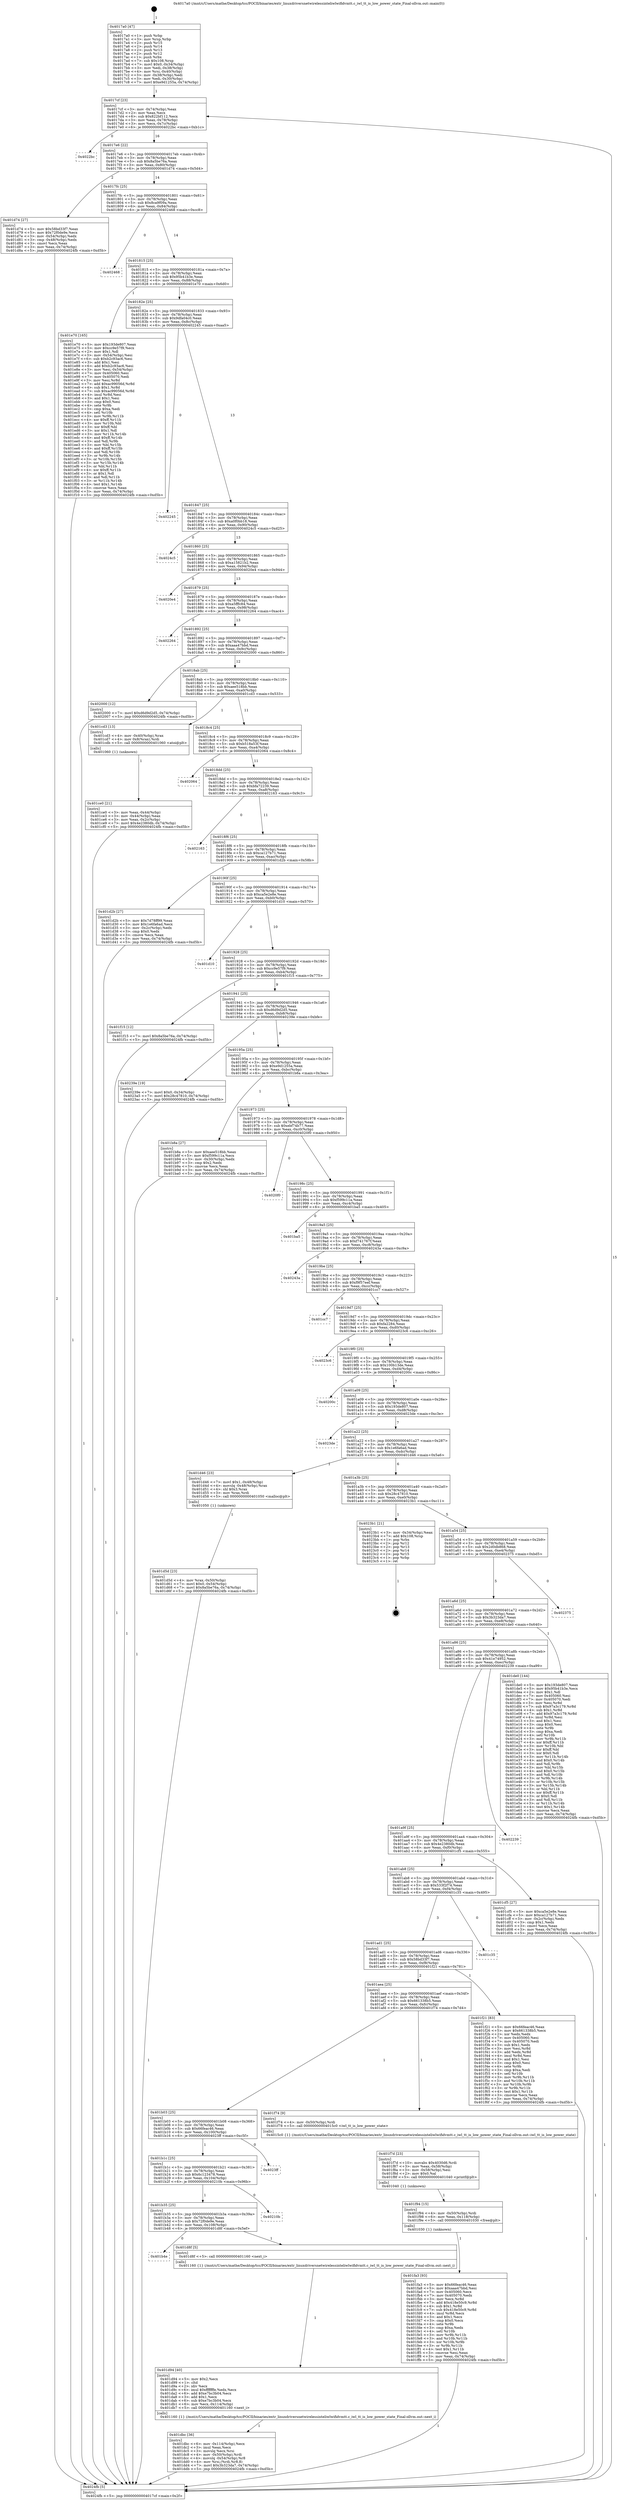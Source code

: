 digraph "0x4017a0" {
  label = "0x4017a0 (/mnt/c/Users/mathe/Desktop/tcc/POCII/binaries/extr_linuxdriversnetwirelessinteliwlwifidvmtt.c_iwl_tt_is_low_power_state_Final-ollvm.out::main(0))"
  labelloc = "t"
  node[shape=record]

  Entry [label="",width=0.3,height=0.3,shape=circle,fillcolor=black,style=filled]
  "0x4017cf" [label="{
     0x4017cf [23]\l
     | [instrs]\l
     &nbsp;&nbsp;0x4017cf \<+3\>: mov -0x74(%rbp),%eax\l
     &nbsp;&nbsp;0x4017d2 \<+2\>: mov %eax,%ecx\l
     &nbsp;&nbsp;0x4017d4 \<+6\>: sub $0x822bf112,%ecx\l
     &nbsp;&nbsp;0x4017da \<+3\>: mov %eax,-0x78(%rbp)\l
     &nbsp;&nbsp;0x4017dd \<+3\>: mov %ecx,-0x7c(%rbp)\l
     &nbsp;&nbsp;0x4017e0 \<+6\>: je 00000000004022bc \<main+0xb1c\>\l
  }"]
  "0x4022bc" [label="{
     0x4022bc\l
  }", style=dashed]
  "0x4017e6" [label="{
     0x4017e6 [22]\l
     | [instrs]\l
     &nbsp;&nbsp;0x4017e6 \<+5\>: jmp 00000000004017eb \<main+0x4b\>\l
     &nbsp;&nbsp;0x4017eb \<+3\>: mov -0x78(%rbp),%eax\l
     &nbsp;&nbsp;0x4017ee \<+5\>: sub $0x8a5be76a,%eax\l
     &nbsp;&nbsp;0x4017f3 \<+3\>: mov %eax,-0x80(%rbp)\l
     &nbsp;&nbsp;0x4017f6 \<+6\>: je 0000000000401d74 \<main+0x5d4\>\l
  }"]
  Exit [label="",width=0.3,height=0.3,shape=circle,fillcolor=black,style=filled,peripheries=2]
  "0x401d74" [label="{
     0x401d74 [27]\l
     | [instrs]\l
     &nbsp;&nbsp;0x401d74 \<+5\>: mov $0x58bd33f7,%eax\l
     &nbsp;&nbsp;0x401d79 \<+5\>: mov $0x72f0de9e,%ecx\l
     &nbsp;&nbsp;0x401d7e \<+3\>: mov -0x54(%rbp),%edx\l
     &nbsp;&nbsp;0x401d81 \<+3\>: cmp -0x48(%rbp),%edx\l
     &nbsp;&nbsp;0x401d84 \<+3\>: cmovl %ecx,%eax\l
     &nbsp;&nbsp;0x401d87 \<+3\>: mov %eax,-0x74(%rbp)\l
     &nbsp;&nbsp;0x401d8a \<+5\>: jmp 00000000004024fb \<main+0xd5b\>\l
  }"]
  "0x4017fc" [label="{
     0x4017fc [25]\l
     | [instrs]\l
     &nbsp;&nbsp;0x4017fc \<+5\>: jmp 0000000000401801 \<main+0x61\>\l
     &nbsp;&nbsp;0x401801 \<+3\>: mov -0x78(%rbp),%eax\l
     &nbsp;&nbsp;0x401804 \<+5\>: sub $0x8ca9f09a,%eax\l
     &nbsp;&nbsp;0x401809 \<+6\>: mov %eax,-0x84(%rbp)\l
     &nbsp;&nbsp;0x40180f \<+6\>: je 0000000000402468 \<main+0xcc8\>\l
  }"]
  "0x401fa3" [label="{
     0x401fa3 [93]\l
     | [instrs]\l
     &nbsp;&nbsp;0x401fa3 \<+5\>: mov $0x66feac46,%eax\l
     &nbsp;&nbsp;0x401fa8 \<+5\>: mov $0xaaa47bbd,%esi\l
     &nbsp;&nbsp;0x401fad \<+7\>: mov 0x405060,%ecx\l
     &nbsp;&nbsp;0x401fb4 \<+7\>: mov 0x405070,%edx\l
     &nbsp;&nbsp;0x401fbb \<+3\>: mov %ecx,%r8d\l
     &nbsp;&nbsp;0x401fbe \<+7\>: add $0x418e50c9,%r8d\l
     &nbsp;&nbsp;0x401fc5 \<+4\>: sub $0x1,%r8d\l
     &nbsp;&nbsp;0x401fc9 \<+7\>: sub $0x418e50c9,%r8d\l
     &nbsp;&nbsp;0x401fd0 \<+4\>: imul %r8d,%ecx\l
     &nbsp;&nbsp;0x401fd4 \<+3\>: and $0x1,%ecx\l
     &nbsp;&nbsp;0x401fd7 \<+3\>: cmp $0x0,%ecx\l
     &nbsp;&nbsp;0x401fda \<+4\>: sete %r9b\l
     &nbsp;&nbsp;0x401fde \<+3\>: cmp $0xa,%edx\l
     &nbsp;&nbsp;0x401fe1 \<+4\>: setl %r10b\l
     &nbsp;&nbsp;0x401fe5 \<+3\>: mov %r9b,%r11b\l
     &nbsp;&nbsp;0x401fe8 \<+3\>: and %r10b,%r11b\l
     &nbsp;&nbsp;0x401feb \<+3\>: xor %r10b,%r9b\l
     &nbsp;&nbsp;0x401fee \<+3\>: or %r9b,%r11b\l
     &nbsp;&nbsp;0x401ff1 \<+4\>: test $0x1,%r11b\l
     &nbsp;&nbsp;0x401ff5 \<+3\>: cmovne %esi,%eax\l
     &nbsp;&nbsp;0x401ff8 \<+3\>: mov %eax,-0x74(%rbp)\l
     &nbsp;&nbsp;0x401ffb \<+5\>: jmp 00000000004024fb \<main+0xd5b\>\l
  }"]
  "0x402468" [label="{
     0x402468\l
  }", style=dashed]
  "0x401815" [label="{
     0x401815 [25]\l
     | [instrs]\l
     &nbsp;&nbsp;0x401815 \<+5\>: jmp 000000000040181a \<main+0x7a\>\l
     &nbsp;&nbsp;0x40181a \<+3\>: mov -0x78(%rbp),%eax\l
     &nbsp;&nbsp;0x40181d \<+5\>: sub $0x95b41b3e,%eax\l
     &nbsp;&nbsp;0x401822 \<+6\>: mov %eax,-0x88(%rbp)\l
     &nbsp;&nbsp;0x401828 \<+6\>: je 0000000000401e70 \<main+0x6d0\>\l
  }"]
  "0x401f94" [label="{
     0x401f94 [15]\l
     | [instrs]\l
     &nbsp;&nbsp;0x401f94 \<+4\>: mov -0x50(%rbp),%rdi\l
     &nbsp;&nbsp;0x401f98 \<+6\>: mov %eax,-0x118(%rbp)\l
     &nbsp;&nbsp;0x401f9e \<+5\>: call 0000000000401030 \<free@plt\>\l
     | [calls]\l
     &nbsp;&nbsp;0x401030 \{1\} (unknown)\l
  }"]
  "0x401e70" [label="{
     0x401e70 [165]\l
     | [instrs]\l
     &nbsp;&nbsp;0x401e70 \<+5\>: mov $0x193de807,%eax\l
     &nbsp;&nbsp;0x401e75 \<+5\>: mov $0xcc9e57f9,%ecx\l
     &nbsp;&nbsp;0x401e7a \<+2\>: mov $0x1,%dl\l
     &nbsp;&nbsp;0x401e7c \<+3\>: mov -0x54(%rbp),%esi\l
     &nbsp;&nbsp;0x401e7f \<+6\>: sub $0xb2c93ac6,%esi\l
     &nbsp;&nbsp;0x401e85 \<+3\>: add $0x1,%esi\l
     &nbsp;&nbsp;0x401e88 \<+6\>: add $0xb2c93ac6,%esi\l
     &nbsp;&nbsp;0x401e8e \<+3\>: mov %esi,-0x54(%rbp)\l
     &nbsp;&nbsp;0x401e91 \<+7\>: mov 0x405060,%esi\l
     &nbsp;&nbsp;0x401e98 \<+7\>: mov 0x405070,%edi\l
     &nbsp;&nbsp;0x401e9f \<+3\>: mov %esi,%r8d\l
     &nbsp;&nbsp;0x401ea2 \<+7\>: add $0xac99056d,%r8d\l
     &nbsp;&nbsp;0x401ea9 \<+4\>: sub $0x1,%r8d\l
     &nbsp;&nbsp;0x401ead \<+7\>: sub $0xac99056d,%r8d\l
     &nbsp;&nbsp;0x401eb4 \<+4\>: imul %r8d,%esi\l
     &nbsp;&nbsp;0x401eb8 \<+3\>: and $0x1,%esi\l
     &nbsp;&nbsp;0x401ebb \<+3\>: cmp $0x0,%esi\l
     &nbsp;&nbsp;0x401ebe \<+4\>: sete %r9b\l
     &nbsp;&nbsp;0x401ec2 \<+3\>: cmp $0xa,%edi\l
     &nbsp;&nbsp;0x401ec5 \<+4\>: setl %r10b\l
     &nbsp;&nbsp;0x401ec9 \<+3\>: mov %r9b,%r11b\l
     &nbsp;&nbsp;0x401ecc \<+4\>: xor $0xff,%r11b\l
     &nbsp;&nbsp;0x401ed0 \<+3\>: mov %r10b,%bl\l
     &nbsp;&nbsp;0x401ed3 \<+3\>: xor $0xff,%bl\l
     &nbsp;&nbsp;0x401ed6 \<+3\>: xor $0x1,%dl\l
     &nbsp;&nbsp;0x401ed9 \<+3\>: mov %r11b,%r14b\l
     &nbsp;&nbsp;0x401edc \<+4\>: and $0xff,%r14b\l
     &nbsp;&nbsp;0x401ee0 \<+3\>: and %dl,%r9b\l
     &nbsp;&nbsp;0x401ee3 \<+3\>: mov %bl,%r15b\l
     &nbsp;&nbsp;0x401ee6 \<+4\>: and $0xff,%r15b\l
     &nbsp;&nbsp;0x401eea \<+3\>: and %dl,%r10b\l
     &nbsp;&nbsp;0x401eed \<+3\>: or %r9b,%r14b\l
     &nbsp;&nbsp;0x401ef0 \<+3\>: or %r10b,%r15b\l
     &nbsp;&nbsp;0x401ef3 \<+3\>: xor %r15b,%r14b\l
     &nbsp;&nbsp;0x401ef6 \<+3\>: or %bl,%r11b\l
     &nbsp;&nbsp;0x401ef9 \<+4\>: xor $0xff,%r11b\l
     &nbsp;&nbsp;0x401efd \<+3\>: or $0x1,%dl\l
     &nbsp;&nbsp;0x401f00 \<+3\>: and %dl,%r11b\l
     &nbsp;&nbsp;0x401f03 \<+3\>: or %r11b,%r14b\l
     &nbsp;&nbsp;0x401f06 \<+4\>: test $0x1,%r14b\l
     &nbsp;&nbsp;0x401f0a \<+3\>: cmovne %ecx,%eax\l
     &nbsp;&nbsp;0x401f0d \<+3\>: mov %eax,-0x74(%rbp)\l
     &nbsp;&nbsp;0x401f10 \<+5\>: jmp 00000000004024fb \<main+0xd5b\>\l
  }"]
  "0x40182e" [label="{
     0x40182e [25]\l
     | [instrs]\l
     &nbsp;&nbsp;0x40182e \<+5\>: jmp 0000000000401833 \<main+0x93\>\l
     &nbsp;&nbsp;0x401833 \<+3\>: mov -0x78(%rbp),%eax\l
     &nbsp;&nbsp;0x401836 \<+5\>: sub $0x9dfa04c0,%eax\l
     &nbsp;&nbsp;0x40183b \<+6\>: mov %eax,-0x8c(%rbp)\l
     &nbsp;&nbsp;0x401841 \<+6\>: je 0000000000402245 \<main+0xaa5\>\l
  }"]
  "0x401f7d" [label="{
     0x401f7d [23]\l
     | [instrs]\l
     &nbsp;&nbsp;0x401f7d \<+10\>: movabs $0x4030d6,%rdi\l
     &nbsp;&nbsp;0x401f87 \<+3\>: mov %eax,-0x58(%rbp)\l
     &nbsp;&nbsp;0x401f8a \<+3\>: mov -0x58(%rbp),%esi\l
     &nbsp;&nbsp;0x401f8d \<+2\>: mov $0x0,%al\l
     &nbsp;&nbsp;0x401f8f \<+5\>: call 0000000000401040 \<printf@plt\>\l
     | [calls]\l
     &nbsp;&nbsp;0x401040 \{1\} (unknown)\l
  }"]
  "0x402245" [label="{
     0x402245\l
  }", style=dashed]
  "0x401847" [label="{
     0x401847 [25]\l
     | [instrs]\l
     &nbsp;&nbsp;0x401847 \<+5\>: jmp 000000000040184c \<main+0xac\>\l
     &nbsp;&nbsp;0x40184c \<+3\>: mov -0x78(%rbp),%eax\l
     &nbsp;&nbsp;0x40184f \<+5\>: sub $0xa0f0bb18,%eax\l
     &nbsp;&nbsp;0x401854 \<+6\>: mov %eax,-0x90(%rbp)\l
     &nbsp;&nbsp;0x40185a \<+6\>: je 00000000004024c5 \<main+0xd25\>\l
  }"]
  "0x401dbc" [label="{
     0x401dbc [36]\l
     | [instrs]\l
     &nbsp;&nbsp;0x401dbc \<+6\>: mov -0x114(%rbp),%ecx\l
     &nbsp;&nbsp;0x401dc2 \<+3\>: imul %eax,%ecx\l
     &nbsp;&nbsp;0x401dc5 \<+3\>: movslq %ecx,%rsi\l
     &nbsp;&nbsp;0x401dc8 \<+4\>: mov -0x50(%rbp),%rdi\l
     &nbsp;&nbsp;0x401dcc \<+4\>: movslq -0x54(%rbp),%r8\l
     &nbsp;&nbsp;0x401dd0 \<+4\>: mov %rsi,(%rdi,%r8,8)\l
     &nbsp;&nbsp;0x401dd4 \<+7\>: movl $0x3b323da7,-0x74(%rbp)\l
     &nbsp;&nbsp;0x401ddb \<+5\>: jmp 00000000004024fb \<main+0xd5b\>\l
  }"]
  "0x4024c5" [label="{
     0x4024c5\l
  }", style=dashed]
  "0x401860" [label="{
     0x401860 [25]\l
     | [instrs]\l
     &nbsp;&nbsp;0x401860 \<+5\>: jmp 0000000000401865 \<main+0xc5\>\l
     &nbsp;&nbsp;0x401865 \<+3\>: mov -0x78(%rbp),%eax\l
     &nbsp;&nbsp;0x401868 \<+5\>: sub $0xa15821b2,%eax\l
     &nbsp;&nbsp;0x40186d \<+6\>: mov %eax,-0x94(%rbp)\l
     &nbsp;&nbsp;0x401873 \<+6\>: je 00000000004020e4 \<main+0x944\>\l
  }"]
  "0x401d94" [label="{
     0x401d94 [40]\l
     | [instrs]\l
     &nbsp;&nbsp;0x401d94 \<+5\>: mov $0x2,%ecx\l
     &nbsp;&nbsp;0x401d99 \<+1\>: cltd\l
     &nbsp;&nbsp;0x401d9a \<+2\>: idiv %ecx\l
     &nbsp;&nbsp;0x401d9c \<+6\>: imul $0xfffffffe,%edx,%ecx\l
     &nbsp;&nbsp;0x401da2 \<+6\>: add $0xe7bc3b04,%ecx\l
     &nbsp;&nbsp;0x401da8 \<+3\>: add $0x1,%ecx\l
     &nbsp;&nbsp;0x401dab \<+6\>: sub $0xe7bc3b04,%ecx\l
     &nbsp;&nbsp;0x401db1 \<+6\>: mov %ecx,-0x114(%rbp)\l
     &nbsp;&nbsp;0x401db7 \<+5\>: call 0000000000401160 \<next_i\>\l
     | [calls]\l
     &nbsp;&nbsp;0x401160 \{1\} (/mnt/c/Users/mathe/Desktop/tcc/POCII/binaries/extr_linuxdriversnetwirelessinteliwlwifidvmtt.c_iwl_tt_is_low_power_state_Final-ollvm.out::next_i)\l
  }"]
  "0x4020e4" [label="{
     0x4020e4\l
  }", style=dashed]
  "0x401879" [label="{
     0x401879 [25]\l
     | [instrs]\l
     &nbsp;&nbsp;0x401879 \<+5\>: jmp 000000000040187e \<main+0xde\>\l
     &nbsp;&nbsp;0x40187e \<+3\>: mov -0x78(%rbp),%eax\l
     &nbsp;&nbsp;0x401881 \<+5\>: sub $0xa5fffc84,%eax\l
     &nbsp;&nbsp;0x401886 \<+6\>: mov %eax,-0x98(%rbp)\l
     &nbsp;&nbsp;0x40188c \<+6\>: je 0000000000402264 \<main+0xac4\>\l
  }"]
  "0x401b4e" [label="{
     0x401b4e\l
  }", style=dashed]
  "0x402264" [label="{
     0x402264\l
  }", style=dashed]
  "0x401892" [label="{
     0x401892 [25]\l
     | [instrs]\l
     &nbsp;&nbsp;0x401892 \<+5\>: jmp 0000000000401897 \<main+0xf7\>\l
     &nbsp;&nbsp;0x401897 \<+3\>: mov -0x78(%rbp),%eax\l
     &nbsp;&nbsp;0x40189a \<+5\>: sub $0xaaa47bbd,%eax\l
     &nbsp;&nbsp;0x40189f \<+6\>: mov %eax,-0x9c(%rbp)\l
     &nbsp;&nbsp;0x4018a5 \<+6\>: je 0000000000402000 \<main+0x860\>\l
  }"]
  "0x401d8f" [label="{
     0x401d8f [5]\l
     | [instrs]\l
     &nbsp;&nbsp;0x401d8f \<+5\>: call 0000000000401160 \<next_i\>\l
     | [calls]\l
     &nbsp;&nbsp;0x401160 \{1\} (/mnt/c/Users/mathe/Desktop/tcc/POCII/binaries/extr_linuxdriversnetwirelessinteliwlwifidvmtt.c_iwl_tt_is_low_power_state_Final-ollvm.out::next_i)\l
  }"]
  "0x402000" [label="{
     0x402000 [12]\l
     | [instrs]\l
     &nbsp;&nbsp;0x402000 \<+7\>: movl $0xd6d9d2d5,-0x74(%rbp)\l
     &nbsp;&nbsp;0x402007 \<+5\>: jmp 00000000004024fb \<main+0xd5b\>\l
  }"]
  "0x4018ab" [label="{
     0x4018ab [25]\l
     | [instrs]\l
     &nbsp;&nbsp;0x4018ab \<+5\>: jmp 00000000004018b0 \<main+0x110\>\l
     &nbsp;&nbsp;0x4018b0 \<+3\>: mov -0x78(%rbp),%eax\l
     &nbsp;&nbsp;0x4018b3 \<+5\>: sub $0xaee518bb,%eax\l
     &nbsp;&nbsp;0x4018b8 \<+6\>: mov %eax,-0xa0(%rbp)\l
     &nbsp;&nbsp;0x4018be \<+6\>: je 0000000000401cd3 \<main+0x533\>\l
  }"]
  "0x401b35" [label="{
     0x401b35 [25]\l
     | [instrs]\l
     &nbsp;&nbsp;0x401b35 \<+5\>: jmp 0000000000401b3a \<main+0x39a\>\l
     &nbsp;&nbsp;0x401b3a \<+3\>: mov -0x78(%rbp),%eax\l
     &nbsp;&nbsp;0x401b3d \<+5\>: sub $0x72f0de9e,%eax\l
     &nbsp;&nbsp;0x401b42 \<+6\>: mov %eax,-0x108(%rbp)\l
     &nbsp;&nbsp;0x401b48 \<+6\>: je 0000000000401d8f \<main+0x5ef\>\l
  }"]
  "0x401cd3" [label="{
     0x401cd3 [13]\l
     | [instrs]\l
     &nbsp;&nbsp;0x401cd3 \<+4\>: mov -0x40(%rbp),%rax\l
     &nbsp;&nbsp;0x401cd7 \<+4\>: mov 0x8(%rax),%rdi\l
     &nbsp;&nbsp;0x401cdb \<+5\>: call 0000000000401060 \<atoi@plt\>\l
     | [calls]\l
     &nbsp;&nbsp;0x401060 \{1\} (unknown)\l
  }"]
  "0x4018c4" [label="{
     0x4018c4 [25]\l
     | [instrs]\l
     &nbsp;&nbsp;0x4018c4 \<+5\>: jmp 00000000004018c9 \<main+0x129\>\l
     &nbsp;&nbsp;0x4018c9 \<+3\>: mov -0x78(%rbp),%eax\l
     &nbsp;&nbsp;0x4018cc \<+5\>: sub $0xb518a53f,%eax\l
     &nbsp;&nbsp;0x4018d1 \<+6\>: mov %eax,-0xa4(%rbp)\l
     &nbsp;&nbsp;0x4018d7 \<+6\>: je 0000000000402064 \<main+0x8c4\>\l
  }"]
  "0x40210b" [label="{
     0x40210b\l
  }", style=dashed]
  "0x402064" [label="{
     0x402064\l
  }", style=dashed]
  "0x4018dd" [label="{
     0x4018dd [25]\l
     | [instrs]\l
     &nbsp;&nbsp;0x4018dd \<+5\>: jmp 00000000004018e2 \<main+0x142\>\l
     &nbsp;&nbsp;0x4018e2 \<+3\>: mov -0x78(%rbp),%eax\l
     &nbsp;&nbsp;0x4018e5 \<+5\>: sub $0xbfa72239,%eax\l
     &nbsp;&nbsp;0x4018ea \<+6\>: mov %eax,-0xa8(%rbp)\l
     &nbsp;&nbsp;0x4018f0 \<+6\>: je 0000000000402163 \<main+0x9c3\>\l
  }"]
  "0x401b1c" [label="{
     0x401b1c [25]\l
     | [instrs]\l
     &nbsp;&nbsp;0x401b1c \<+5\>: jmp 0000000000401b21 \<main+0x381\>\l
     &nbsp;&nbsp;0x401b21 \<+3\>: mov -0x78(%rbp),%eax\l
     &nbsp;&nbsp;0x401b24 \<+5\>: sub $0x6c123478,%eax\l
     &nbsp;&nbsp;0x401b29 \<+6\>: mov %eax,-0x104(%rbp)\l
     &nbsp;&nbsp;0x401b2f \<+6\>: je 000000000040210b \<main+0x96b\>\l
  }"]
  "0x402163" [label="{
     0x402163\l
  }", style=dashed]
  "0x4018f6" [label="{
     0x4018f6 [25]\l
     | [instrs]\l
     &nbsp;&nbsp;0x4018f6 \<+5\>: jmp 00000000004018fb \<main+0x15b\>\l
     &nbsp;&nbsp;0x4018fb \<+3\>: mov -0x78(%rbp),%eax\l
     &nbsp;&nbsp;0x4018fe \<+5\>: sub $0xca127b71,%eax\l
     &nbsp;&nbsp;0x401903 \<+6\>: mov %eax,-0xac(%rbp)\l
     &nbsp;&nbsp;0x401909 \<+6\>: je 0000000000401d2b \<main+0x58b\>\l
  }"]
  "0x4023ff" [label="{
     0x4023ff\l
  }", style=dashed]
  "0x401d2b" [label="{
     0x401d2b [27]\l
     | [instrs]\l
     &nbsp;&nbsp;0x401d2b \<+5\>: mov $0x7d78ff99,%eax\l
     &nbsp;&nbsp;0x401d30 \<+5\>: mov $0x1e6fa6ad,%ecx\l
     &nbsp;&nbsp;0x401d35 \<+3\>: mov -0x2c(%rbp),%edx\l
     &nbsp;&nbsp;0x401d38 \<+3\>: cmp $0x0,%edx\l
     &nbsp;&nbsp;0x401d3b \<+3\>: cmove %ecx,%eax\l
     &nbsp;&nbsp;0x401d3e \<+3\>: mov %eax,-0x74(%rbp)\l
     &nbsp;&nbsp;0x401d41 \<+5\>: jmp 00000000004024fb \<main+0xd5b\>\l
  }"]
  "0x40190f" [label="{
     0x40190f [25]\l
     | [instrs]\l
     &nbsp;&nbsp;0x40190f \<+5\>: jmp 0000000000401914 \<main+0x174\>\l
     &nbsp;&nbsp;0x401914 \<+3\>: mov -0x78(%rbp),%eax\l
     &nbsp;&nbsp;0x401917 \<+5\>: sub $0xca5e2e8e,%eax\l
     &nbsp;&nbsp;0x40191c \<+6\>: mov %eax,-0xb0(%rbp)\l
     &nbsp;&nbsp;0x401922 \<+6\>: je 0000000000401d10 \<main+0x570\>\l
  }"]
  "0x401b03" [label="{
     0x401b03 [25]\l
     | [instrs]\l
     &nbsp;&nbsp;0x401b03 \<+5\>: jmp 0000000000401b08 \<main+0x368\>\l
     &nbsp;&nbsp;0x401b08 \<+3\>: mov -0x78(%rbp),%eax\l
     &nbsp;&nbsp;0x401b0b \<+5\>: sub $0x66feac46,%eax\l
     &nbsp;&nbsp;0x401b10 \<+6\>: mov %eax,-0x100(%rbp)\l
     &nbsp;&nbsp;0x401b16 \<+6\>: je 00000000004023ff \<main+0xc5f\>\l
  }"]
  "0x401d10" [label="{
     0x401d10\l
  }", style=dashed]
  "0x401928" [label="{
     0x401928 [25]\l
     | [instrs]\l
     &nbsp;&nbsp;0x401928 \<+5\>: jmp 000000000040192d \<main+0x18d\>\l
     &nbsp;&nbsp;0x40192d \<+3\>: mov -0x78(%rbp),%eax\l
     &nbsp;&nbsp;0x401930 \<+5\>: sub $0xcc9e57f9,%eax\l
     &nbsp;&nbsp;0x401935 \<+6\>: mov %eax,-0xb4(%rbp)\l
     &nbsp;&nbsp;0x40193b \<+6\>: je 0000000000401f15 \<main+0x775\>\l
  }"]
  "0x401f74" [label="{
     0x401f74 [9]\l
     | [instrs]\l
     &nbsp;&nbsp;0x401f74 \<+4\>: mov -0x50(%rbp),%rdi\l
     &nbsp;&nbsp;0x401f78 \<+5\>: call 00000000004015c0 \<iwl_tt_is_low_power_state\>\l
     | [calls]\l
     &nbsp;&nbsp;0x4015c0 \{1\} (/mnt/c/Users/mathe/Desktop/tcc/POCII/binaries/extr_linuxdriversnetwirelessinteliwlwifidvmtt.c_iwl_tt_is_low_power_state_Final-ollvm.out::iwl_tt_is_low_power_state)\l
  }"]
  "0x401f15" [label="{
     0x401f15 [12]\l
     | [instrs]\l
     &nbsp;&nbsp;0x401f15 \<+7\>: movl $0x8a5be76a,-0x74(%rbp)\l
     &nbsp;&nbsp;0x401f1c \<+5\>: jmp 00000000004024fb \<main+0xd5b\>\l
  }"]
  "0x401941" [label="{
     0x401941 [25]\l
     | [instrs]\l
     &nbsp;&nbsp;0x401941 \<+5\>: jmp 0000000000401946 \<main+0x1a6\>\l
     &nbsp;&nbsp;0x401946 \<+3\>: mov -0x78(%rbp),%eax\l
     &nbsp;&nbsp;0x401949 \<+5\>: sub $0xd6d9d2d5,%eax\l
     &nbsp;&nbsp;0x40194e \<+6\>: mov %eax,-0xb8(%rbp)\l
     &nbsp;&nbsp;0x401954 \<+6\>: je 000000000040239e \<main+0xbfe\>\l
  }"]
  "0x401aea" [label="{
     0x401aea [25]\l
     | [instrs]\l
     &nbsp;&nbsp;0x401aea \<+5\>: jmp 0000000000401aef \<main+0x34f\>\l
     &nbsp;&nbsp;0x401aef \<+3\>: mov -0x78(%rbp),%eax\l
     &nbsp;&nbsp;0x401af2 \<+5\>: sub $0x661338b5,%eax\l
     &nbsp;&nbsp;0x401af7 \<+6\>: mov %eax,-0xfc(%rbp)\l
     &nbsp;&nbsp;0x401afd \<+6\>: je 0000000000401f74 \<main+0x7d4\>\l
  }"]
  "0x40239e" [label="{
     0x40239e [19]\l
     | [instrs]\l
     &nbsp;&nbsp;0x40239e \<+7\>: movl $0x0,-0x34(%rbp)\l
     &nbsp;&nbsp;0x4023a5 \<+7\>: movl $0x28c47810,-0x74(%rbp)\l
     &nbsp;&nbsp;0x4023ac \<+5\>: jmp 00000000004024fb \<main+0xd5b\>\l
  }"]
  "0x40195a" [label="{
     0x40195a [25]\l
     | [instrs]\l
     &nbsp;&nbsp;0x40195a \<+5\>: jmp 000000000040195f \<main+0x1bf\>\l
     &nbsp;&nbsp;0x40195f \<+3\>: mov -0x78(%rbp),%eax\l
     &nbsp;&nbsp;0x401962 \<+5\>: sub $0xe9d1255a,%eax\l
     &nbsp;&nbsp;0x401967 \<+6\>: mov %eax,-0xbc(%rbp)\l
     &nbsp;&nbsp;0x40196d \<+6\>: je 0000000000401b8a \<main+0x3ea\>\l
  }"]
  "0x401f21" [label="{
     0x401f21 [83]\l
     | [instrs]\l
     &nbsp;&nbsp;0x401f21 \<+5\>: mov $0x66feac46,%eax\l
     &nbsp;&nbsp;0x401f26 \<+5\>: mov $0x661338b5,%ecx\l
     &nbsp;&nbsp;0x401f2b \<+2\>: xor %edx,%edx\l
     &nbsp;&nbsp;0x401f2d \<+7\>: mov 0x405060,%esi\l
     &nbsp;&nbsp;0x401f34 \<+7\>: mov 0x405070,%edi\l
     &nbsp;&nbsp;0x401f3b \<+3\>: sub $0x1,%edx\l
     &nbsp;&nbsp;0x401f3e \<+3\>: mov %esi,%r8d\l
     &nbsp;&nbsp;0x401f41 \<+3\>: add %edx,%r8d\l
     &nbsp;&nbsp;0x401f44 \<+4\>: imul %r8d,%esi\l
     &nbsp;&nbsp;0x401f48 \<+3\>: and $0x1,%esi\l
     &nbsp;&nbsp;0x401f4b \<+3\>: cmp $0x0,%esi\l
     &nbsp;&nbsp;0x401f4e \<+4\>: sete %r9b\l
     &nbsp;&nbsp;0x401f52 \<+3\>: cmp $0xa,%edi\l
     &nbsp;&nbsp;0x401f55 \<+4\>: setl %r10b\l
     &nbsp;&nbsp;0x401f59 \<+3\>: mov %r9b,%r11b\l
     &nbsp;&nbsp;0x401f5c \<+3\>: and %r10b,%r11b\l
     &nbsp;&nbsp;0x401f5f \<+3\>: xor %r10b,%r9b\l
     &nbsp;&nbsp;0x401f62 \<+3\>: or %r9b,%r11b\l
     &nbsp;&nbsp;0x401f65 \<+4\>: test $0x1,%r11b\l
     &nbsp;&nbsp;0x401f69 \<+3\>: cmovne %ecx,%eax\l
     &nbsp;&nbsp;0x401f6c \<+3\>: mov %eax,-0x74(%rbp)\l
     &nbsp;&nbsp;0x401f6f \<+5\>: jmp 00000000004024fb \<main+0xd5b\>\l
  }"]
  "0x401b8a" [label="{
     0x401b8a [27]\l
     | [instrs]\l
     &nbsp;&nbsp;0x401b8a \<+5\>: mov $0xaee518bb,%eax\l
     &nbsp;&nbsp;0x401b8f \<+5\>: mov $0xf599c11a,%ecx\l
     &nbsp;&nbsp;0x401b94 \<+3\>: mov -0x30(%rbp),%edx\l
     &nbsp;&nbsp;0x401b97 \<+3\>: cmp $0x2,%edx\l
     &nbsp;&nbsp;0x401b9a \<+3\>: cmovne %ecx,%eax\l
     &nbsp;&nbsp;0x401b9d \<+3\>: mov %eax,-0x74(%rbp)\l
     &nbsp;&nbsp;0x401ba0 \<+5\>: jmp 00000000004024fb \<main+0xd5b\>\l
  }"]
  "0x401973" [label="{
     0x401973 [25]\l
     | [instrs]\l
     &nbsp;&nbsp;0x401973 \<+5\>: jmp 0000000000401978 \<main+0x1d8\>\l
     &nbsp;&nbsp;0x401978 \<+3\>: mov -0x78(%rbp),%eax\l
     &nbsp;&nbsp;0x40197b \<+5\>: sub $0xebf74b77,%eax\l
     &nbsp;&nbsp;0x401980 \<+6\>: mov %eax,-0xc0(%rbp)\l
     &nbsp;&nbsp;0x401986 \<+6\>: je 00000000004020f0 \<main+0x950\>\l
  }"]
  "0x4024fb" [label="{
     0x4024fb [5]\l
     | [instrs]\l
     &nbsp;&nbsp;0x4024fb \<+5\>: jmp 00000000004017cf \<main+0x2f\>\l
  }"]
  "0x4017a0" [label="{
     0x4017a0 [47]\l
     | [instrs]\l
     &nbsp;&nbsp;0x4017a0 \<+1\>: push %rbp\l
     &nbsp;&nbsp;0x4017a1 \<+3\>: mov %rsp,%rbp\l
     &nbsp;&nbsp;0x4017a4 \<+2\>: push %r15\l
     &nbsp;&nbsp;0x4017a6 \<+2\>: push %r14\l
     &nbsp;&nbsp;0x4017a8 \<+2\>: push %r13\l
     &nbsp;&nbsp;0x4017aa \<+2\>: push %r12\l
     &nbsp;&nbsp;0x4017ac \<+1\>: push %rbx\l
     &nbsp;&nbsp;0x4017ad \<+7\>: sub $0x108,%rsp\l
     &nbsp;&nbsp;0x4017b4 \<+7\>: movl $0x0,-0x34(%rbp)\l
     &nbsp;&nbsp;0x4017bb \<+3\>: mov %edi,-0x38(%rbp)\l
     &nbsp;&nbsp;0x4017be \<+4\>: mov %rsi,-0x40(%rbp)\l
     &nbsp;&nbsp;0x4017c2 \<+3\>: mov -0x38(%rbp),%edi\l
     &nbsp;&nbsp;0x4017c5 \<+3\>: mov %edi,-0x30(%rbp)\l
     &nbsp;&nbsp;0x4017c8 \<+7\>: movl $0xe9d1255a,-0x74(%rbp)\l
  }"]
  "0x401ce0" [label="{
     0x401ce0 [21]\l
     | [instrs]\l
     &nbsp;&nbsp;0x401ce0 \<+3\>: mov %eax,-0x44(%rbp)\l
     &nbsp;&nbsp;0x401ce3 \<+3\>: mov -0x44(%rbp),%eax\l
     &nbsp;&nbsp;0x401ce6 \<+3\>: mov %eax,-0x2c(%rbp)\l
     &nbsp;&nbsp;0x401ce9 \<+7\>: movl $0x4e2380db,-0x74(%rbp)\l
     &nbsp;&nbsp;0x401cf0 \<+5\>: jmp 00000000004024fb \<main+0xd5b\>\l
  }"]
  "0x401ad1" [label="{
     0x401ad1 [25]\l
     | [instrs]\l
     &nbsp;&nbsp;0x401ad1 \<+5\>: jmp 0000000000401ad6 \<main+0x336\>\l
     &nbsp;&nbsp;0x401ad6 \<+3\>: mov -0x78(%rbp),%eax\l
     &nbsp;&nbsp;0x401ad9 \<+5\>: sub $0x58bd33f7,%eax\l
     &nbsp;&nbsp;0x401ade \<+6\>: mov %eax,-0xf8(%rbp)\l
     &nbsp;&nbsp;0x401ae4 \<+6\>: je 0000000000401f21 \<main+0x781\>\l
  }"]
  "0x4020f0" [label="{
     0x4020f0\l
  }", style=dashed]
  "0x40198c" [label="{
     0x40198c [25]\l
     | [instrs]\l
     &nbsp;&nbsp;0x40198c \<+5\>: jmp 0000000000401991 \<main+0x1f1\>\l
     &nbsp;&nbsp;0x401991 \<+3\>: mov -0x78(%rbp),%eax\l
     &nbsp;&nbsp;0x401994 \<+5\>: sub $0xf599c11a,%eax\l
     &nbsp;&nbsp;0x401999 \<+6\>: mov %eax,-0xc4(%rbp)\l
     &nbsp;&nbsp;0x40199f \<+6\>: je 0000000000401ba5 \<main+0x405\>\l
  }"]
  "0x401c35" [label="{
     0x401c35\l
  }", style=dashed]
  "0x401ba5" [label="{
     0x401ba5\l
  }", style=dashed]
  "0x4019a5" [label="{
     0x4019a5 [25]\l
     | [instrs]\l
     &nbsp;&nbsp;0x4019a5 \<+5\>: jmp 00000000004019aa \<main+0x20a\>\l
     &nbsp;&nbsp;0x4019aa \<+3\>: mov -0x78(%rbp),%eax\l
     &nbsp;&nbsp;0x4019ad \<+5\>: sub $0xf741767f,%eax\l
     &nbsp;&nbsp;0x4019b2 \<+6\>: mov %eax,-0xc8(%rbp)\l
     &nbsp;&nbsp;0x4019b8 \<+6\>: je 000000000040243a \<main+0xc9a\>\l
  }"]
  "0x401d5d" [label="{
     0x401d5d [23]\l
     | [instrs]\l
     &nbsp;&nbsp;0x401d5d \<+4\>: mov %rax,-0x50(%rbp)\l
     &nbsp;&nbsp;0x401d61 \<+7\>: movl $0x0,-0x54(%rbp)\l
     &nbsp;&nbsp;0x401d68 \<+7\>: movl $0x8a5be76a,-0x74(%rbp)\l
     &nbsp;&nbsp;0x401d6f \<+5\>: jmp 00000000004024fb \<main+0xd5b\>\l
  }"]
  "0x40243a" [label="{
     0x40243a\l
  }", style=dashed]
  "0x4019be" [label="{
     0x4019be [25]\l
     | [instrs]\l
     &nbsp;&nbsp;0x4019be \<+5\>: jmp 00000000004019c3 \<main+0x223\>\l
     &nbsp;&nbsp;0x4019c3 \<+3\>: mov -0x78(%rbp),%eax\l
     &nbsp;&nbsp;0x4019c6 \<+5\>: sub $0xf9f57eef,%eax\l
     &nbsp;&nbsp;0x4019cb \<+6\>: mov %eax,-0xcc(%rbp)\l
     &nbsp;&nbsp;0x4019d1 \<+6\>: je 0000000000401cc7 \<main+0x527\>\l
  }"]
  "0x401ab8" [label="{
     0x401ab8 [25]\l
     | [instrs]\l
     &nbsp;&nbsp;0x401ab8 \<+5\>: jmp 0000000000401abd \<main+0x31d\>\l
     &nbsp;&nbsp;0x401abd \<+3\>: mov -0x78(%rbp),%eax\l
     &nbsp;&nbsp;0x401ac0 \<+5\>: sub $0x533f2f74,%eax\l
     &nbsp;&nbsp;0x401ac5 \<+6\>: mov %eax,-0xf4(%rbp)\l
     &nbsp;&nbsp;0x401acb \<+6\>: je 0000000000401c35 \<main+0x495\>\l
  }"]
  "0x401cc7" [label="{
     0x401cc7\l
  }", style=dashed]
  "0x4019d7" [label="{
     0x4019d7 [25]\l
     | [instrs]\l
     &nbsp;&nbsp;0x4019d7 \<+5\>: jmp 00000000004019dc \<main+0x23c\>\l
     &nbsp;&nbsp;0x4019dc \<+3\>: mov -0x78(%rbp),%eax\l
     &nbsp;&nbsp;0x4019df \<+5\>: sub $0xfa2284,%eax\l
     &nbsp;&nbsp;0x4019e4 \<+6\>: mov %eax,-0xd0(%rbp)\l
     &nbsp;&nbsp;0x4019ea \<+6\>: je 00000000004023c6 \<main+0xc26\>\l
  }"]
  "0x401cf5" [label="{
     0x401cf5 [27]\l
     | [instrs]\l
     &nbsp;&nbsp;0x401cf5 \<+5\>: mov $0xca5e2e8e,%eax\l
     &nbsp;&nbsp;0x401cfa \<+5\>: mov $0xca127b71,%ecx\l
     &nbsp;&nbsp;0x401cff \<+3\>: mov -0x2c(%rbp),%edx\l
     &nbsp;&nbsp;0x401d02 \<+3\>: cmp $0x1,%edx\l
     &nbsp;&nbsp;0x401d05 \<+3\>: cmovl %ecx,%eax\l
     &nbsp;&nbsp;0x401d08 \<+3\>: mov %eax,-0x74(%rbp)\l
     &nbsp;&nbsp;0x401d0b \<+5\>: jmp 00000000004024fb \<main+0xd5b\>\l
  }"]
  "0x4023c6" [label="{
     0x4023c6\l
  }", style=dashed]
  "0x4019f0" [label="{
     0x4019f0 [25]\l
     | [instrs]\l
     &nbsp;&nbsp;0x4019f0 \<+5\>: jmp 00000000004019f5 \<main+0x255\>\l
     &nbsp;&nbsp;0x4019f5 \<+3\>: mov -0x78(%rbp),%eax\l
     &nbsp;&nbsp;0x4019f8 \<+5\>: sub $0x100b13de,%eax\l
     &nbsp;&nbsp;0x4019fd \<+6\>: mov %eax,-0xd4(%rbp)\l
     &nbsp;&nbsp;0x401a03 \<+6\>: je 000000000040200c \<main+0x86c\>\l
  }"]
  "0x401a9f" [label="{
     0x401a9f [25]\l
     | [instrs]\l
     &nbsp;&nbsp;0x401a9f \<+5\>: jmp 0000000000401aa4 \<main+0x304\>\l
     &nbsp;&nbsp;0x401aa4 \<+3\>: mov -0x78(%rbp),%eax\l
     &nbsp;&nbsp;0x401aa7 \<+5\>: sub $0x4e2380db,%eax\l
     &nbsp;&nbsp;0x401aac \<+6\>: mov %eax,-0xf0(%rbp)\l
     &nbsp;&nbsp;0x401ab2 \<+6\>: je 0000000000401cf5 \<main+0x555\>\l
  }"]
  "0x40200c" [label="{
     0x40200c\l
  }", style=dashed]
  "0x401a09" [label="{
     0x401a09 [25]\l
     | [instrs]\l
     &nbsp;&nbsp;0x401a09 \<+5\>: jmp 0000000000401a0e \<main+0x26e\>\l
     &nbsp;&nbsp;0x401a0e \<+3\>: mov -0x78(%rbp),%eax\l
     &nbsp;&nbsp;0x401a11 \<+5\>: sub $0x193de807,%eax\l
     &nbsp;&nbsp;0x401a16 \<+6\>: mov %eax,-0xd8(%rbp)\l
     &nbsp;&nbsp;0x401a1c \<+6\>: je 00000000004023de \<main+0xc3e\>\l
  }"]
  "0x402239" [label="{
     0x402239\l
  }", style=dashed]
  "0x4023de" [label="{
     0x4023de\l
  }", style=dashed]
  "0x401a22" [label="{
     0x401a22 [25]\l
     | [instrs]\l
     &nbsp;&nbsp;0x401a22 \<+5\>: jmp 0000000000401a27 \<main+0x287\>\l
     &nbsp;&nbsp;0x401a27 \<+3\>: mov -0x78(%rbp),%eax\l
     &nbsp;&nbsp;0x401a2a \<+5\>: sub $0x1e6fa6ad,%eax\l
     &nbsp;&nbsp;0x401a2f \<+6\>: mov %eax,-0xdc(%rbp)\l
     &nbsp;&nbsp;0x401a35 \<+6\>: je 0000000000401d46 \<main+0x5a6\>\l
  }"]
  "0x401a86" [label="{
     0x401a86 [25]\l
     | [instrs]\l
     &nbsp;&nbsp;0x401a86 \<+5\>: jmp 0000000000401a8b \<main+0x2eb\>\l
     &nbsp;&nbsp;0x401a8b \<+3\>: mov -0x78(%rbp),%eax\l
     &nbsp;&nbsp;0x401a8e \<+5\>: sub $0x41e74952,%eax\l
     &nbsp;&nbsp;0x401a93 \<+6\>: mov %eax,-0xec(%rbp)\l
     &nbsp;&nbsp;0x401a99 \<+6\>: je 0000000000402239 \<main+0xa99\>\l
  }"]
  "0x401d46" [label="{
     0x401d46 [23]\l
     | [instrs]\l
     &nbsp;&nbsp;0x401d46 \<+7\>: movl $0x1,-0x48(%rbp)\l
     &nbsp;&nbsp;0x401d4d \<+4\>: movslq -0x48(%rbp),%rax\l
     &nbsp;&nbsp;0x401d51 \<+4\>: shl $0x3,%rax\l
     &nbsp;&nbsp;0x401d55 \<+3\>: mov %rax,%rdi\l
     &nbsp;&nbsp;0x401d58 \<+5\>: call 0000000000401050 \<malloc@plt\>\l
     | [calls]\l
     &nbsp;&nbsp;0x401050 \{1\} (unknown)\l
  }"]
  "0x401a3b" [label="{
     0x401a3b [25]\l
     | [instrs]\l
     &nbsp;&nbsp;0x401a3b \<+5\>: jmp 0000000000401a40 \<main+0x2a0\>\l
     &nbsp;&nbsp;0x401a40 \<+3\>: mov -0x78(%rbp),%eax\l
     &nbsp;&nbsp;0x401a43 \<+5\>: sub $0x28c47810,%eax\l
     &nbsp;&nbsp;0x401a48 \<+6\>: mov %eax,-0xe0(%rbp)\l
     &nbsp;&nbsp;0x401a4e \<+6\>: je 00000000004023b1 \<main+0xc11\>\l
  }"]
  "0x401de0" [label="{
     0x401de0 [144]\l
     | [instrs]\l
     &nbsp;&nbsp;0x401de0 \<+5\>: mov $0x193de807,%eax\l
     &nbsp;&nbsp;0x401de5 \<+5\>: mov $0x95b41b3e,%ecx\l
     &nbsp;&nbsp;0x401dea \<+2\>: mov $0x1,%dl\l
     &nbsp;&nbsp;0x401dec \<+7\>: mov 0x405060,%esi\l
     &nbsp;&nbsp;0x401df3 \<+7\>: mov 0x405070,%edi\l
     &nbsp;&nbsp;0x401dfa \<+3\>: mov %esi,%r8d\l
     &nbsp;&nbsp;0x401dfd \<+7\>: sub $0x97a3c179,%r8d\l
     &nbsp;&nbsp;0x401e04 \<+4\>: sub $0x1,%r8d\l
     &nbsp;&nbsp;0x401e08 \<+7\>: add $0x97a3c179,%r8d\l
     &nbsp;&nbsp;0x401e0f \<+4\>: imul %r8d,%esi\l
     &nbsp;&nbsp;0x401e13 \<+3\>: and $0x1,%esi\l
     &nbsp;&nbsp;0x401e16 \<+3\>: cmp $0x0,%esi\l
     &nbsp;&nbsp;0x401e19 \<+4\>: sete %r9b\l
     &nbsp;&nbsp;0x401e1d \<+3\>: cmp $0xa,%edi\l
     &nbsp;&nbsp;0x401e20 \<+4\>: setl %r10b\l
     &nbsp;&nbsp;0x401e24 \<+3\>: mov %r9b,%r11b\l
     &nbsp;&nbsp;0x401e27 \<+4\>: xor $0xff,%r11b\l
     &nbsp;&nbsp;0x401e2b \<+3\>: mov %r10b,%bl\l
     &nbsp;&nbsp;0x401e2e \<+3\>: xor $0xff,%bl\l
     &nbsp;&nbsp;0x401e31 \<+3\>: xor $0x0,%dl\l
     &nbsp;&nbsp;0x401e34 \<+3\>: mov %r11b,%r14b\l
     &nbsp;&nbsp;0x401e37 \<+4\>: and $0x0,%r14b\l
     &nbsp;&nbsp;0x401e3b \<+3\>: and %dl,%r9b\l
     &nbsp;&nbsp;0x401e3e \<+3\>: mov %bl,%r15b\l
     &nbsp;&nbsp;0x401e41 \<+4\>: and $0x0,%r15b\l
     &nbsp;&nbsp;0x401e45 \<+3\>: and %dl,%r10b\l
     &nbsp;&nbsp;0x401e48 \<+3\>: or %r9b,%r14b\l
     &nbsp;&nbsp;0x401e4b \<+3\>: or %r10b,%r15b\l
     &nbsp;&nbsp;0x401e4e \<+3\>: xor %r15b,%r14b\l
     &nbsp;&nbsp;0x401e51 \<+3\>: or %bl,%r11b\l
     &nbsp;&nbsp;0x401e54 \<+4\>: xor $0xff,%r11b\l
     &nbsp;&nbsp;0x401e58 \<+3\>: or $0x0,%dl\l
     &nbsp;&nbsp;0x401e5b \<+3\>: and %dl,%r11b\l
     &nbsp;&nbsp;0x401e5e \<+3\>: or %r11b,%r14b\l
     &nbsp;&nbsp;0x401e61 \<+4\>: test $0x1,%r14b\l
     &nbsp;&nbsp;0x401e65 \<+3\>: cmovne %ecx,%eax\l
     &nbsp;&nbsp;0x401e68 \<+3\>: mov %eax,-0x74(%rbp)\l
     &nbsp;&nbsp;0x401e6b \<+5\>: jmp 00000000004024fb \<main+0xd5b\>\l
  }"]
  "0x4023b1" [label="{
     0x4023b1 [21]\l
     | [instrs]\l
     &nbsp;&nbsp;0x4023b1 \<+3\>: mov -0x34(%rbp),%eax\l
     &nbsp;&nbsp;0x4023b4 \<+7\>: add $0x108,%rsp\l
     &nbsp;&nbsp;0x4023bb \<+1\>: pop %rbx\l
     &nbsp;&nbsp;0x4023bc \<+2\>: pop %r12\l
     &nbsp;&nbsp;0x4023be \<+2\>: pop %r13\l
     &nbsp;&nbsp;0x4023c0 \<+2\>: pop %r14\l
     &nbsp;&nbsp;0x4023c2 \<+2\>: pop %r15\l
     &nbsp;&nbsp;0x4023c4 \<+1\>: pop %rbp\l
     &nbsp;&nbsp;0x4023c5 \<+1\>: ret\l
  }"]
  "0x401a54" [label="{
     0x401a54 [25]\l
     | [instrs]\l
     &nbsp;&nbsp;0x401a54 \<+5\>: jmp 0000000000401a59 \<main+0x2b9\>\l
     &nbsp;&nbsp;0x401a59 \<+3\>: mov -0x78(%rbp),%eax\l
     &nbsp;&nbsp;0x401a5c \<+5\>: sub $0x2d0db868,%eax\l
     &nbsp;&nbsp;0x401a61 \<+6\>: mov %eax,-0xe4(%rbp)\l
     &nbsp;&nbsp;0x401a67 \<+6\>: je 0000000000402375 \<main+0xbd5\>\l
  }"]
  "0x401a6d" [label="{
     0x401a6d [25]\l
     | [instrs]\l
     &nbsp;&nbsp;0x401a6d \<+5\>: jmp 0000000000401a72 \<main+0x2d2\>\l
     &nbsp;&nbsp;0x401a72 \<+3\>: mov -0x78(%rbp),%eax\l
     &nbsp;&nbsp;0x401a75 \<+5\>: sub $0x3b323da7,%eax\l
     &nbsp;&nbsp;0x401a7a \<+6\>: mov %eax,-0xe8(%rbp)\l
     &nbsp;&nbsp;0x401a80 \<+6\>: je 0000000000401de0 \<main+0x640\>\l
  }"]
  "0x402375" [label="{
     0x402375\l
  }", style=dashed]
  Entry -> "0x4017a0" [label=" 1"]
  "0x4017cf" -> "0x4022bc" [label=" 0"]
  "0x4017cf" -> "0x4017e6" [label=" 16"]
  "0x4023b1" -> Exit [label=" 1"]
  "0x4017e6" -> "0x401d74" [label=" 2"]
  "0x4017e6" -> "0x4017fc" [label=" 14"]
  "0x40239e" -> "0x4024fb" [label=" 1"]
  "0x4017fc" -> "0x402468" [label=" 0"]
  "0x4017fc" -> "0x401815" [label=" 14"]
  "0x402000" -> "0x4024fb" [label=" 1"]
  "0x401815" -> "0x401e70" [label=" 1"]
  "0x401815" -> "0x40182e" [label=" 13"]
  "0x401fa3" -> "0x4024fb" [label=" 1"]
  "0x40182e" -> "0x402245" [label=" 0"]
  "0x40182e" -> "0x401847" [label=" 13"]
  "0x401f94" -> "0x401fa3" [label=" 1"]
  "0x401847" -> "0x4024c5" [label=" 0"]
  "0x401847" -> "0x401860" [label=" 13"]
  "0x401f7d" -> "0x401f94" [label=" 1"]
  "0x401860" -> "0x4020e4" [label=" 0"]
  "0x401860" -> "0x401879" [label=" 13"]
  "0x401f74" -> "0x401f7d" [label=" 1"]
  "0x401879" -> "0x402264" [label=" 0"]
  "0x401879" -> "0x401892" [label=" 13"]
  "0x401f21" -> "0x4024fb" [label=" 1"]
  "0x401892" -> "0x402000" [label=" 1"]
  "0x401892" -> "0x4018ab" [label=" 12"]
  "0x401f15" -> "0x4024fb" [label=" 1"]
  "0x4018ab" -> "0x401cd3" [label=" 1"]
  "0x4018ab" -> "0x4018c4" [label=" 11"]
  "0x401de0" -> "0x4024fb" [label=" 1"]
  "0x4018c4" -> "0x402064" [label=" 0"]
  "0x4018c4" -> "0x4018dd" [label=" 11"]
  "0x401dbc" -> "0x4024fb" [label=" 1"]
  "0x4018dd" -> "0x402163" [label=" 0"]
  "0x4018dd" -> "0x4018f6" [label=" 11"]
  "0x401d8f" -> "0x401d94" [label=" 1"]
  "0x4018f6" -> "0x401d2b" [label=" 1"]
  "0x4018f6" -> "0x40190f" [label=" 10"]
  "0x401b35" -> "0x401b4e" [label=" 0"]
  "0x40190f" -> "0x401d10" [label=" 0"]
  "0x40190f" -> "0x401928" [label=" 10"]
  "0x401e70" -> "0x4024fb" [label=" 1"]
  "0x401928" -> "0x401f15" [label=" 1"]
  "0x401928" -> "0x401941" [label=" 9"]
  "0x401b1c" -> "0x401b35" [label=" 1"]
  "0x401941" -> "0x40239e" [label=" 1"]
  "0x401941" -> "0x40195a" [label=" 8"]
  "0x401d94" -> "0x401dbc" [label=" 1"]
  "0x40195a" -> "0x401b8a" [label=" 1"]
  "0x40195a" -> "0x401973" [label=" 7"]
  "0x401b8a" -> "0x4024fb" [label=" 1"]
  "0x4017a0" -> "0x4017cf" [label=" 1"]
  "0x4024fb" -> "0x4017cf" [label=" 15"]
  "0x401cd3" -> "0x401ce0" [label=" 1"]
  "0x401ce0" -> "0x4024fb" [label=" 1"]
  "0x401b03" -> "0x401b1c" [label=" 1"]
  "0x401973" -> "0x4020f0" [label=" 0"]
  "0x401973" -> "0x40198c" [label=" 7"]
  "0x401b35" -> "0x401d8f" [label=" 1"]
  "0x40198c" -> "0x401ba5" [label=" 0"]
  "0x40198c" -> "0x4019a5" [label=" 7"]
  "0x401aea" -> "0x401b03" [label=" 1"]
  "0x4019a5" -> "0x40243a" [label=" 0"]
  "0x4019a5" -> "0x4019be" [label=" 7"]
  "0x401b1c" -> "0x40210b" [label=" 0"]
  "0x4019be" -> "0x401cc7" [label=" 0"]
  "0x4019be" -> "0x4019d7" [label=" 7"]
  "0x401ad1" -> "0x401aea" [label=" 2"]
  "0x4019d7" -> "0x4023c6" [label=" 0"]
  "0x4019d7" -> "0x4019f0" [label=" 7"]
  "0x401ad1" -> "0x401f21" [label=" 1"]
  "0x4019f0" -> "0x40200c" [label=" 0"]
  "0x4019f0" -> "0x401a09" [label=" 7"]
  "0x401ab8" -> "0x401ad1" [label=" 3"]
  "0x401a09" -> "0x4023de" [label=" 0"]
  "0x401a09" -> "0x401a22" [label=" 7"]
  "0x401ab8" -> "0x401c35" [label=" 0"]
  "0x401a22" -> "0x401d46" [label=" 1"]
  "0x401a22" -> "0x401a3b" [label=" 6"]
  "0x401d74" -> "0x4024fb" [label=" 2"]
  "0x401a3b" -> "0x4023b1" [label=" 1"]
  "0x401a3b" -> "0x401a54" [label=" 5"]
  "0x401d5d" -> "0x4024fb" [label=" 1"]
  "0x401a54" -> "0x402375" [label=" 0"]
  "0x401a54" -> "0x401a6d" [label=" 5"]
  "0x401d46" -> "0x401d5d" [label=" 1"]
  "0x401a6d" -> "0x401de0" [label=" 1"]
  "0x401a6d" -> "0x401a86" [label=" 4"]
  "0x401aea" -> "0x401f74" [label=" 1"]
  "0x401a86" -> "0x402239" [label=" 0"]
  "0x401a86" -> "0x401a9f" [label=" 4"]
  "0x401b03" -> "0x4023ff" [label=" 0"]
  "0x401a9f" -> "0x401cf5" [label=" 1"]
  "0x401a9f" -> "0x401ab8" [label=" 3"]
  "0x401cf5" -> "0x4024fb" [label=" 1"]
  "0x401d2b" -> "0x4024fb" [label=" 1"]
}
